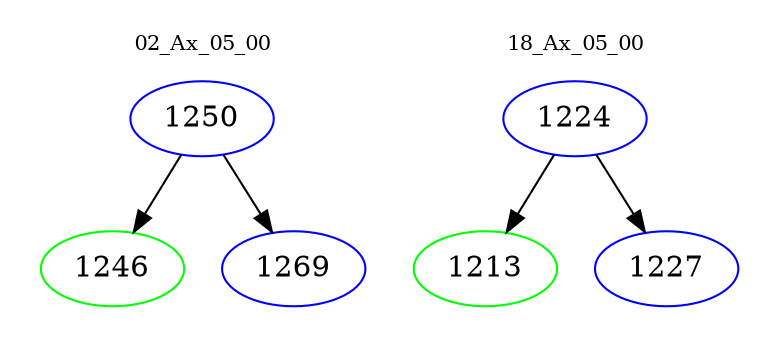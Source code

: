 digraph{
subgraph cluster_0 {
color = white
label = "02_Ax_05_00";
fontsize=10;
T0_1250 [label="1250", color="blue"]
T0_1250 -> T0_1246 [color="black"]
T0_1246 [label="1246", color="green"]
T0_1250 -> T0_1269 [color="black"]
T0_1269 [label="1269", color="blue"]
}
subgraph cluster_1 {
color = white
label = "18_Ax_05_00";
fontsize=10;
T1_1224 [label="1224", color="blue"]
T1_1224 -> T1_1213 [color="black"]
T1_1213 [label="1213", color="green"]
T1_1224 -> T1_1227 [color="black"]
T1_1227 [label="1227", color="blue"]
}
}
